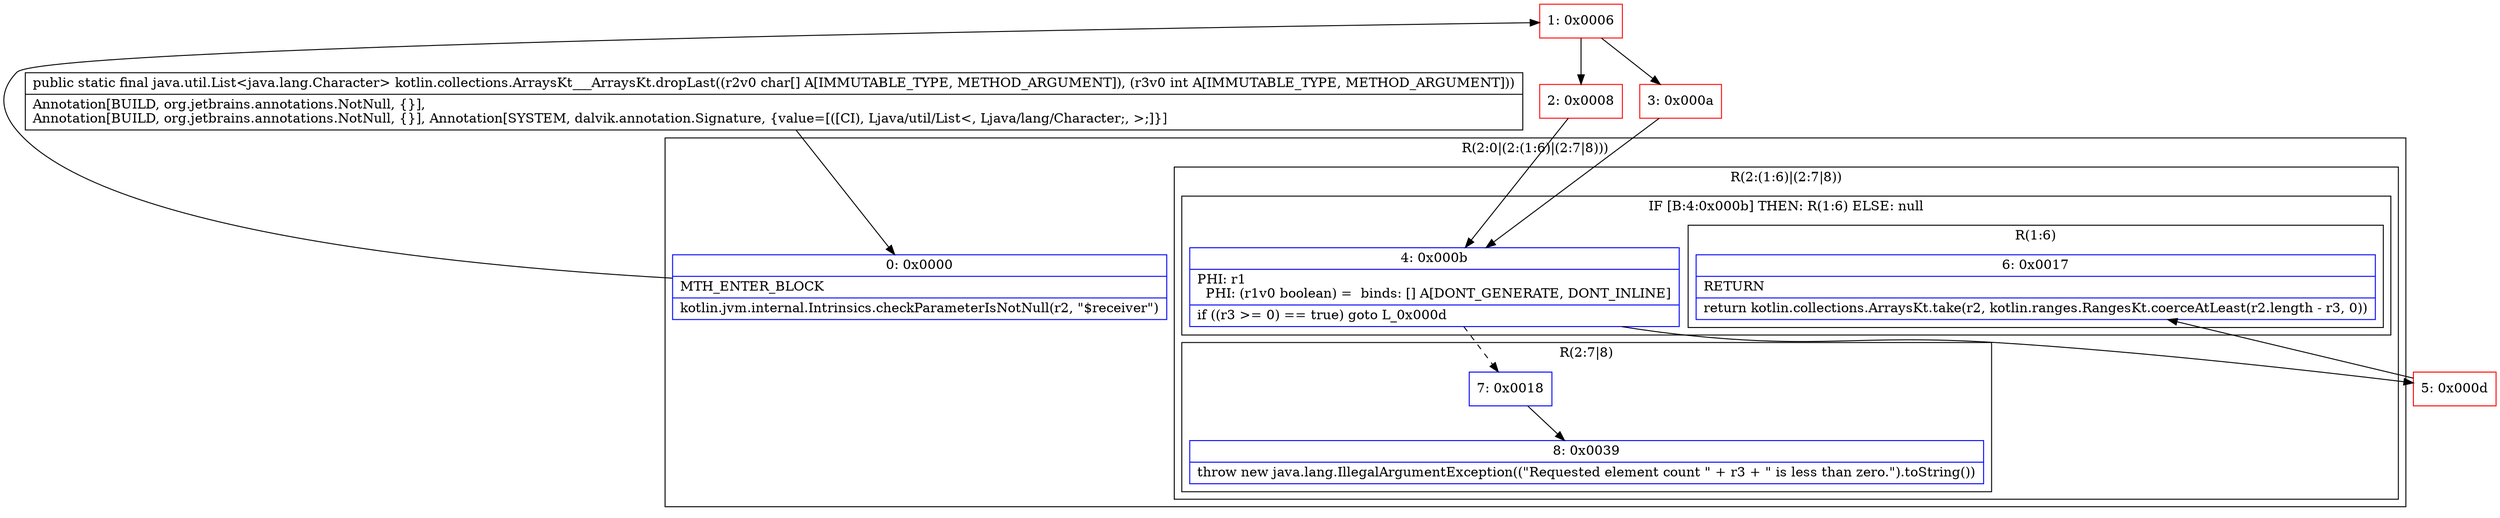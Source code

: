 digraph "CFG forkotlin.collections.ArraysKt___ArraysKt.dropLast([CI)Ljava\/util\/List;" {
subgraph cluster_Region_1625359589 {
label = "R(2:0|(2:(1:6)|(2:7|8)))";
node [shape=record,color=blue];
Node_0 [shape=record,label="{0\:\ 0x0000|MTH_ENTER_BLOCK\l|kotlin.jvm.internal.Intrinsics.checkParameterIsNotNull(r2, \"$receiver\")\l}"];
subgraph cluster_Region_723861998 {
label = "R(2:(1:6)|(2:7|8))";
node [shape=record,color=blue];
subgraph cluster_IfRegion_1013996966 {
label = "IF [B:4:0x000b] THEN: R(1:6) ELSE: null";
node [shape=record,color=blue];
Node_4 [shape=record,label="{4\:\ 0x000b|PHI: r1 \l  PHI: (r1v0 boolean) =  binds: [] A[DONT_GENERATE, DONT_INLINE]\l|if ((r3 \>= 0) == true) goto L_0x000d\l}"];
subgraph cluster_Region_1741500163 {
label = "R(1:6)";
node [shape=record,color=blue];
Node_6 [shape=record,label="{6\:\ 0x0017|RETURN\l|return kotlin.collections.ArraysKt.take(r2, kotlin.ranges.RangesKt.coerceAtLeast(r2.length \- r3, 0))\l}"];
}
}
subgraph cluster_Region_266586419 {
label = "R(2:7|8)";
node [shape=record,color=blue];
Node_7 [shape=record,label="{7\:\ 0x0018}"];
Node_8 [shape=record,label="{8\:\ 0x0039|throw new java.lang.IllegalArgumentException((\"Requested element count \" + r3 + \" is less than zero.\").toString())\l}"];
}
}
}
Node_1 [shape=record,color=red,label="{1\:\ 0x0006}"];
Node_2 [shape=record,color=red,label="{2\:\ 0x0008}"];
Node_3 [shape=record,color=red,label="{3\:\ 0x000a}"];
Node_5 [shape=record,color=red,label="{5\:\ 0x000d}"];
MethodNode[shape=record,label="{public static final java.util.List\<java.lang.Character\> kotlin.collections.ArraysKt___ArraysKt.dropLast((r2v0 char[] A[IMMUTABLE_TYPE, METHOD_ARGUMENT]), (r3v0 int A[IMMUTABLE_TYPE, METHOD_ARGUMENT]))  | Annotation[BUILD, org.jetbrains.annotations.NotNull, \{\}], \lAnnotation[BUILD, org.jetbrains.annotations.NotNull, \{\}], Annotation[SYSTEM, dalvik.annotation.Signature, \{value=[([CI), Ljava\/util\/List\<, Ljava\/lang\/Character;, \>;]\}]\l}"];
MethodNode -> Node_0;
Node_0 -> Node_1;
Node_4 -> Node_5;
Node_4 -> Node_7[style=dashed];
Node_7 -> Node_8;
Node_1 -> Node_2;
Node_1 -> Node_3;
Node_2 -> Node_4;
Node_3 -> Node_4;
Node_5 -> Node_6;
}

